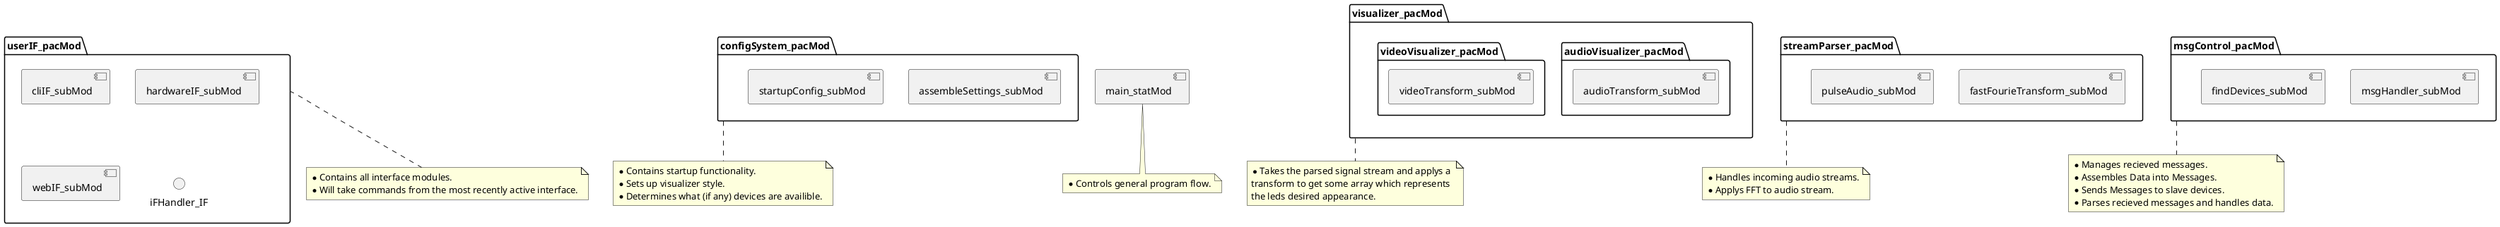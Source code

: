 @startuml masterDevice CD
skinparam componentStyle uml2

package configMod as "configSystem_pacMod" {
    component assembler as "assembleSettings_subMod"
    component startUpConfig as "startupConfig_subMod"
}

note bottom of configMod
    * Contains startup functionality.
    * Sets up visualizer style.
    * Determines what (if any) devices are availible.
end note

component main as "main_statMod"

note bottom of main
    * Controls general program flow.
end note


package visMod as "visualizer_pacMod" {
    package audioMod as "audioVisualizer_pacMod" {
        component audioTransform as "audioTransform_subMod"
    }

    package videoMod as "videoVisualizer_pacMod" {
        component videoTransform as "videoTransform_subMod"
    }
}

note bottom of visMod
    * Takes the parsed signal stream and applys a 
    transform to get some array which represents 
    the leds desired appearance.
end note

package streamMod as "streamParser_pacMod" {
    component fft as "fastFourieTransform_subMod"
    component pulseAud as "pulseAudio_subMod"
}

note bottom of streamMod
    * Handles incoming audio streams.
    * Applys FFT to audio stream.
end note

package msgMod as "msgControl_pacMod" {
    component msgHandler as "msgHandler_subMod"
    component findDevices as "findDevices_subMod"
}

note bottom of msgMod
    * Manages recieved messages.
    * Assembles Data into Messages.
    * Sends Messages to slave devices.
    * Parses recieved messages and handles data.
end note

package ifMod as "userIF_pacMod" {
    component cliIF as "cliIF_subMod"
    component hardwareIF as "hardwareIF_subMod"
    component webIF as "webIF_subMod"
    interface genIF as "iFHandler_IF"
}

note bottom of ifMod
    * Contains all interface modules.
    * Will take commands from the most recently active interface.
end note

@enduml
